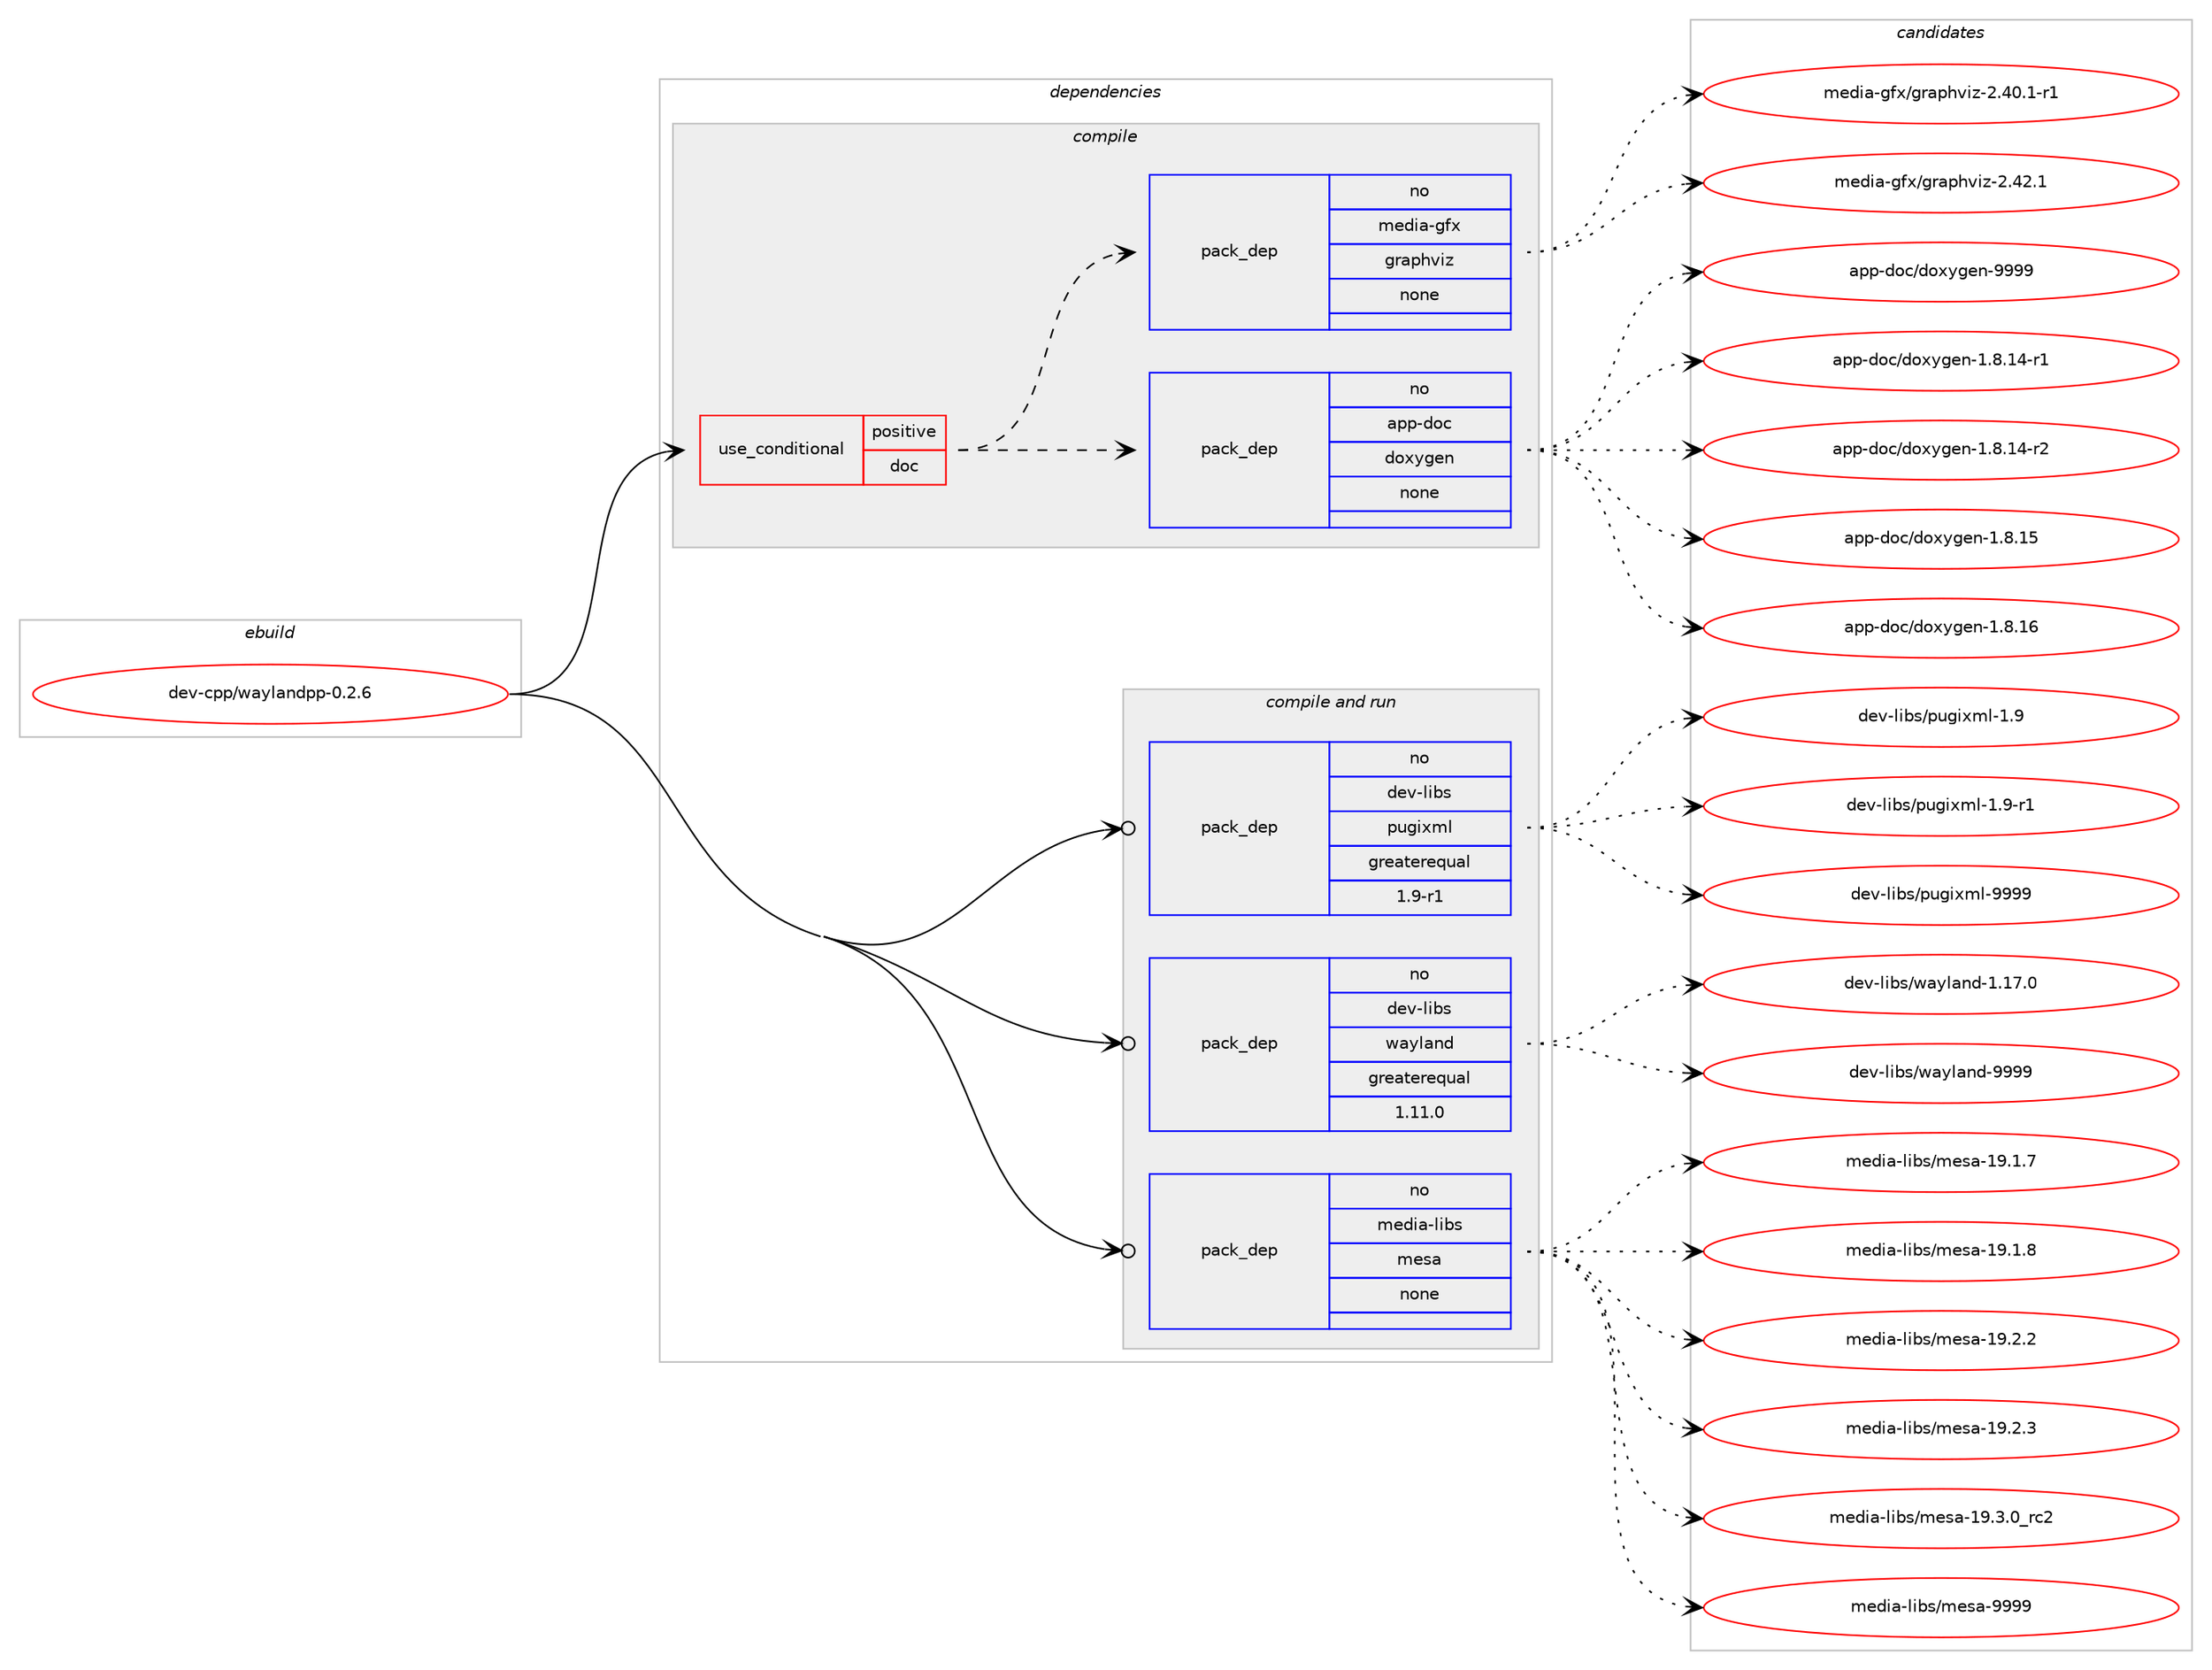 digraph prolog {

# *************
# Graph options
# *************

newrank=true;
concentrate=true;
compound=true;
graph [rankdir=LR,fontname=Helvetica,fontsize=10,ranksep=1.5];#, ranksep=2.5, nodesep=0.2];
edge  [arrowhead=vee];
node  [fontname=Helvetica,fontsize=10];

# **********
# The ebuild
# **********

subgraph cluster_leftcol {
color=gray;
rank=same;
label=<<i>ebuild</i>>;
id [label="dev-cpp/waylandpp-0.2.6", color=red, width=4, href="../dev-cpp/waylandpp-0.2.6.svg"];
}

# ****************
# The dependencies
# ****************

subgraph cluster_midcol {
color=gray;
label=<<i>dependencies</i>>;
subgraph cluster_compile {
fillcolor="#eeeeee";
style=filled;
label=<<i>compile</i>>;
subgraph cond122450 {
dependency517350 [label=<<TABLE BORDER="0" CELLBORDER="1" CELLSPACING="0" CELLPADDING="4"><TR><TD ROWSPAN="3" CELLPADDING="10">use_conditional</TD></TR><TR><TD>positive</TD></TR><TR><TD>doc</TD></TR></TABLE>>, shape=none, color=red];
subgraph pack385309 {
dependency517351 [label=<<TABLE BORDER="0" CELLBORDER="1" CELLSPACING="0" CELLPADDING="4" WIDTH="220"><TR><TD ROWSPAN="6" CELLPADDING="30">pack_dep</TD></TR><TR><TD WIDTH="110">no</TD></TR><TR><TD>app-doc</TD></TR><TR><TD>doxygen</TD></TR><TR><TD>none</TD></TR><TR><TD></TD></TR></TABLE>>, shape=none, color=blue];
}
dependency517350:e -> dependency517351:w [weight=20,style="dashed",arrowhead="vee"];
subgraph pack385310 {
dependency517352 [label=<<TABLE BORDER="0" CELLBORDER="1" CELLSPACING="0" CELLPADDING="4" WIDTH="220"><TR><TD ROWSPAN="6" CELLPADDING="30">pack_dep</TD></TR><TR><TD WIDTH="110">no</TD></TR><TR><TD>media-gfx</TD></TR><TR><TD>graphviz</TD></TR><TR><TD>none</TD></TR><TR><TD></TD></TR></TABLE>>, shape=none, color=blue];
}
dependency517350:e -> dependency517352:w [weight=20,style="dashed",arrowhead="vee"];
}
id:e -> dependency517350:w [weight=20,style="solid",arrowhead="vee"];
}
subgraph cluster_compileandrun {
fillcolor="#eeeeee";
style=filled;
label=<<i>compile and run</i>>;
subgraph pack385311 {
dependency517353 [label=<<TABLE BORDER="0" CELLBORDER="1" CELLSPACING="0" CELLPADDING="4" WIDTH="220"><TR><TD ROWSPAN="6" CELLPADDING="30">pack_dep</TD></TR><TR><TD WIDTH="110">no</TD></TR><TR><TD>dev-libs</TD></TR><TR><TD>pugixml</TD></TR><TR><TD>greaterequal</TD></TR><TR><TD>1.9-r1</TD></TR></TABLE>>, shape=none, color=blue];
}
id:e -> dependency517353:w [weight=20,style="solid",arrowhead="odotvee"];
subgraph pack385312 {
dependency517354 [label=<<TABLE BORDER="0" CELLBORDER="1" CELLSPACING="0" CELLPADDING="4" WIDTH="220"><TR><TD ROWSPAN="6" CELLPADDING="30">pack_dep</TD></TR><TR><TD WIDTH="110">no</TD></TR><TR><TD>dev-libs</TD></TR><TR><TD>wayland</TD></TR><TR><TD>greaterequal</TD></TR><TR><TD>1.11.0</TD></TR></TABLE>>, shape=none, color=blue];
}
id:e -> dependency517354:w [weight=20,style="solid",arrowhead="odotvee"];
subgraph pack385313 {
dependency517355 [label=<<TABLE BORDER="0" CELLBORDER="1" CELLSPACING="0" CELLPADDING="4" WIDTH="220"><TR><TD ROWSPAN="6" CELLPADDING="30">pack_dep</TD></TR><TR><TD WIDTH="110">no</TD></TR><TR><TD>media-libs</TD></TR><TR><TD>mesa</TD></TR><TR><TD>none</TD></TR><TR><TD></TD></TR></TABLE>>, shape=none, color=blue];
}
id:e -> dependency517355:w [weight=20,style="solid",arrowhead="odotvee"];
}
subgraph cluster_run {
fillcolor="#eeeeee";
style=filled;
label=<<i>run</i>>;
}
}

# **************
# The candidates
# **************

subgraph cluster_choices {
rank=same;
color=gray;
label=<<i>candidates</i>>;

subgraph choice385309 {
color=black;
nodesep=1;
choice97112112451001119947100111120121103101110454946564649524511449 [label="app-doc/doxygen-1.8.14-r1", color=red, width=4,href="../app-doc/doxygen-1.8.14-r1.svg"];
choice97112112451001119947100111120121103101110454946564649524511450 [label="app-doc/doxygen-1.8.14-r2", color=red, width=4,href="../app-doc/doxygen-1.8.14-r2.svg"];
choice9711211245100111994710011112012110310111045494656464953 [label="app-doc/doxygen-1.8.15", color=red, width=4,href="../app-doc/doxygen-1.8.15.svg"];
choice9711211245100111994710011112012110310111045494656464954 [label="app-doc/doxygen-1.8.16", color=red, width=4,href="../app-doc/doxygen-1.8.16.svg"];
choice971121124510011199471001111201211031011104557575757 [label="app-doc/doxygen-9999", color=red, width=4,href="../app-doc/doxygen-9999.svg"];
dependency517351:e -> choice97112112451001119947100111120121103101110454946564649524511449:w [style=dotted,weight="100"];
dependency517351:e -> choice97112112451001119947100111120121103101110454946564649524511450:w [style=dotted,weight="100"];
dependency517351:e -> choice9711211245100111994710011112012110310111045494656464953:w [style=dotted,weight="100"];
dependency517351:e -> choice9711211245100111994710011112012110310111045494656464954:w [style=dotted,weight="100"];
dependency517351:e -> choice971121124510011199471001111201211031011104557575757:w [style=dotted,weight="100"];
}
subgraph choice385310 {
color=black;
nodesep=1;
choice10910110010597451031021204710311497112104118105122455046524846494511449 [label="media-gfx/graphviz-2.40.1-r1", color=red, width=4,href="../media-gfx/graphviz-2.40.1-r1.svg"];
choice1091011001059745103102120471031149711210411810512245504652504649 [label="media-gfx/graphviz-2.42.1", color=red, width=4,href="../media-gfx/graphviz-2.42.1.svg"];
dependency517352:e -> choice10910110010597451031021204710311497112104118105122455046524846494511449:w [style=dotted,weight="100"];
dependency517352:e -> choice1091011001059745103102120471031149711210411810512245504652504649:w [style=dotted,weight="100"];
}
subgraph choice385311 {
color=black;
nodesep=1;
choice10010111845108105981154711211710310512010910845494657 [label="dev-libs/pugixml-1.9", color=red, width=4,href="../dev-libs/pugixml-1.9.svg"];
choice100101118451081059811547112117103105120109108454946574511449 [label="dev-libs/pugixml-1.9-r1", color=red, width=4,href="../dev-libs/pugixml-1.9-r1.svg"];
choice1001011184510810598115471121171031051201091084557575757 [label="dev-libs/pugixml-9999", color=red, width=4,href="../dev-libs/pugixml-9999.svg"];
dependency517353:e -> choice10010111845108105981154711211710310512010910845494657:w [style=dotted,weight="100"];
dependency517353:e -> choice100101118451081059811547112117103105120109108454946574511449:w [style=dotted,weight="100"];
dependency517353:e -> choice1001011184510810598115471121171031051201091084557575757:w [style=dotted,weight="100"];
}
subgraph choice385312 {
color=black;
nodesep=1;
choice100101118451081059811547119971211089711010045494649554648 [label="dev-libs/wayland-1.17.0", color=red, width=4,href="../dev-libs/wayland-1.17.0.svg"];
choice10010111845108105981154711997121108971101004557575757 [label="dev-libs/wayland-9999", color=red, width=4,href="../dev-libs/wayland-9999.svg"];
dependency517354:e -> choice100101118451081059811547119971211089711010045494649554648:w [style=dotted,weight="100"];
dependency517354:e -> choice10010111845108105981154711997121108971101004557575757:w [style=dotted,weight="100"];
}
subgraph choice385313 {
color=black;
nodesep=1;
choice109101100105974510810598115471091011159745495746494655 [label="media-libs/mesa-19.1.7", color=red, width=4,href="../media-libs/mesa-19.1.7.svg"];
choice109101100105974510810598115471091011159745495746494656 [label="media-libs/mesa-19.1.8", color=red, width=4,href="../media-libs/mesa-19.1.8.svg"];
choice109101100105974510810598115471091011159745495746504650 [label="media-libs/mesa-19.2.2", color=red, width=4,href="../media-libs/mesa-19.2.2.svg"];
choice109101100105974510810598115471091011159745495746504651 [label="media-libs/mesa-19.2.3", color=red, width=4,href="../media-libs/mesa-19.2.3.svg"];
choice109101100105974510810598115471091011159745495746514648951149950 [label="media-libs/mesa-19.3.0_rc2", color=red, width=4,href="../media-libs/mesa-19.3.0_rc2.svg"];
choice10910110010597451081059811547109101115974557575757 [label="media-libs/mesa-9999", color=red, width=4,href="../media-libs/mesa-9999.svg"];
dependency517355:e -> choice109101100105974510810598115471091011159745495746494655:w [style=dotted,weight="100"];
dependency517355:e -> choice109101100105974510810598115471091011159745495746494656:w [style=dotted,weight="100"];
dependency517355:e -> choice109101100105974510810598115471091011159745495746504650:w [style=dotted,weight="100"];
dependency517355:e -> choice109101100105974510810598115471091011159745495746504651:w [style=dotted,weight="100"];
dependency517355:e -> choice109101100105974510810598115471091011159745495746514648951149950:w [style=dotted,weight="100"];
dependency517355:e -> choice10910110010597451081059811547109101115974557575757:w [style=dotted,weight="100"];
}
}

}
